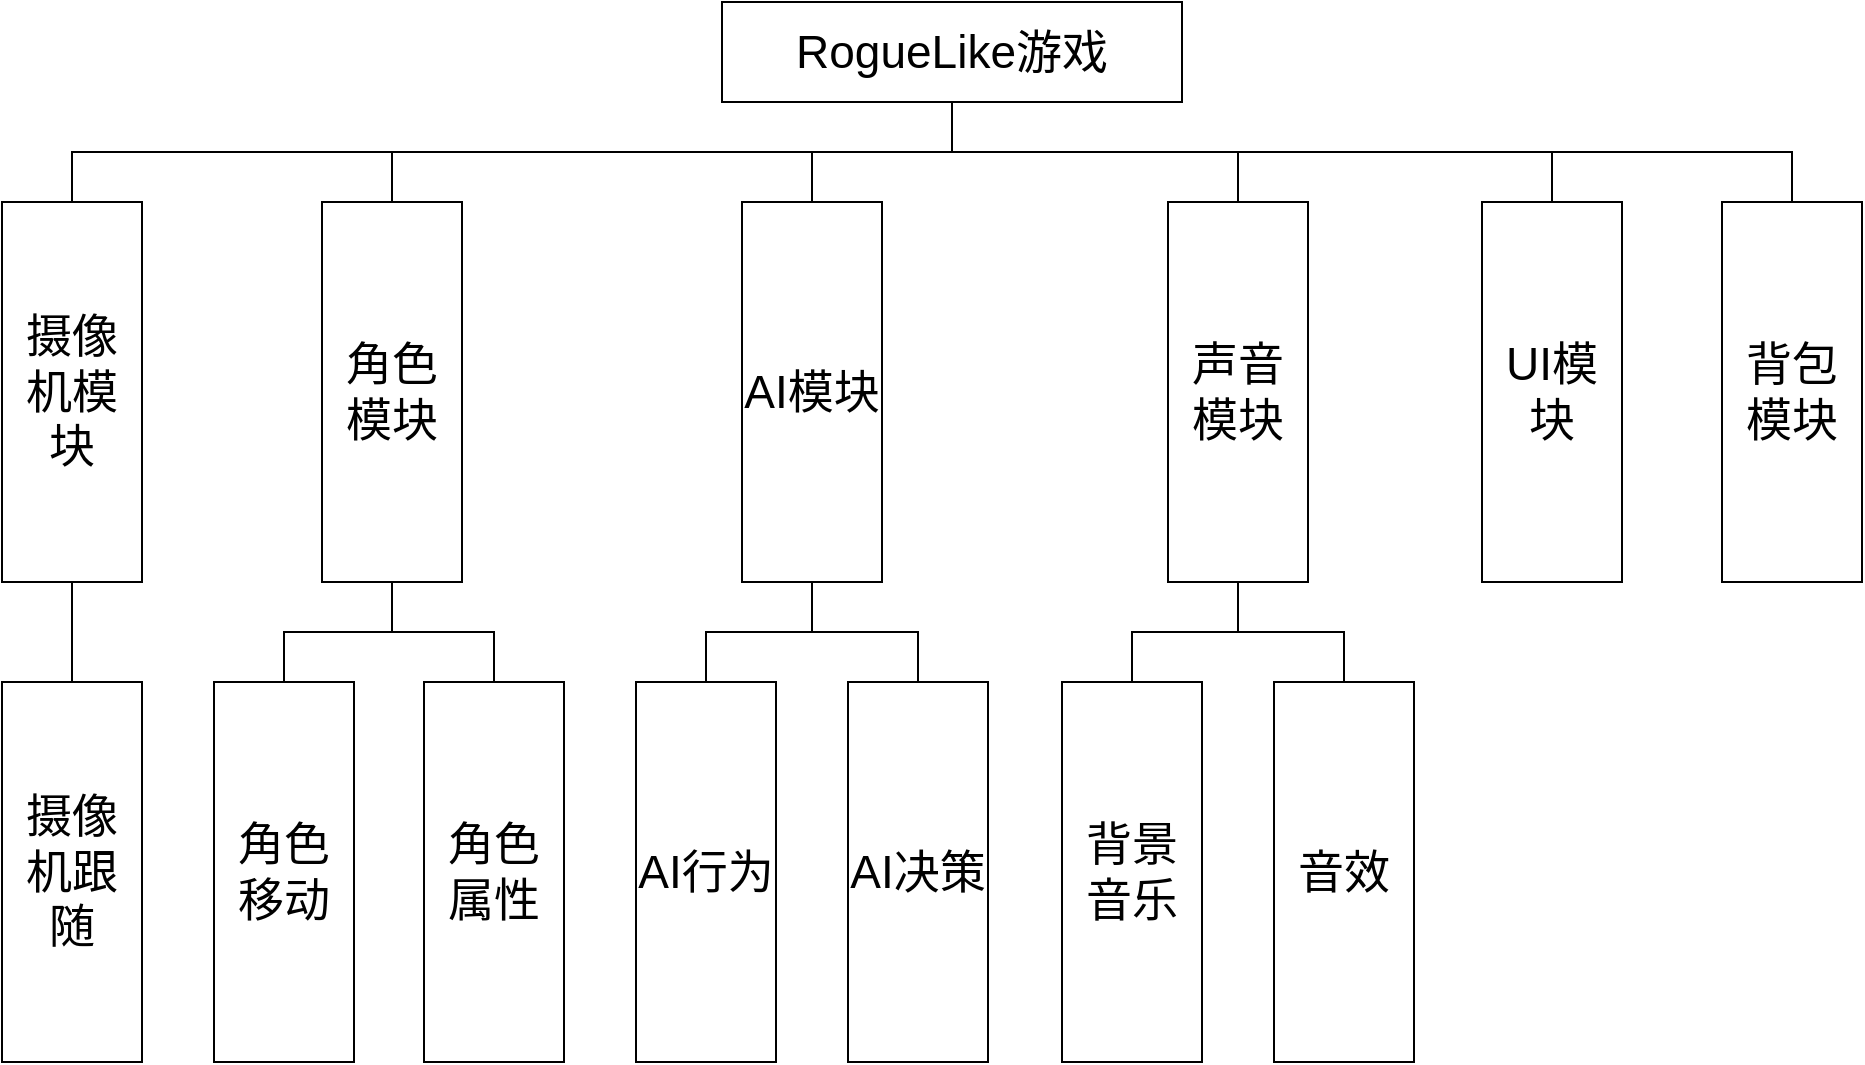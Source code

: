 <mxfile version="24.2.2" type="github">
  <diagram name="第 1 页" id="ARZ3vlUCNHAsFOynymSC">
    <mxGraphModel dx="1221" dy="765" grid="1" gridSize="10" guides="1" tooltips="1" connect="1" arrows="1" fold="1" page="1" pageScale="1" pageWidth="827" pageHeight="1169" math="0" shadow="0">
      <root>
        <mxCell id="0" />
        <mxCell id="1" parent="0" />
        <mxCell id="pDKQwForPUbPkwStvEQX-51" value="" style="edgeStyle=elbowEdgeStyle;rounded=0;orthogonalLoop=1;jettySize=auto;html=1;elbow=vertical;fontSize=23;endArrow=none;endFill=0;startArrow=none;startFill=0;" edge="1" parent="1" source="pDKQwForPUbPkwStvEQX-54" target="pDKQwForPUbPkwStvEQX-56">
          <mxGeometry relative="1" as="geometry" />
        </mxCell>
        <mxCell id="pDKQwForPUbPkwStvEQX-52" style="edgeStyle=elbowEdgeStyle;rounded=0;orthogonalLoop=1;jettySize=auto;html=1;exitX=0.5;exitY=1;exitDx=0;exitDy=0;elbow=vertical;endArrow=none;endFill=0;" edge="1" parent="1" source="pDKQwForPUbPkwStvEQX-54" target="pDKQwForPUbPkwStvEQX-75">
          <mxGeometry relative="1" as="geometry" />
        </mxCell>
        <mxCell id="pDKQwForPUbPkwStvEQX-53" style="edgeStyle=elbowEdgeStyle;rounded=0;orthogonalLoop=1;jettySize=auto;html=1;elbow=vertical;endArrow=none;endFill=0;" edge="1" parent="1" source="pDKQwForPUbPkwStvEQX-54" target="pDKQwForPUbPkwStvEQX-79">
          <mxGeometry relative="1" as="geometry" />
        </mxCell>
        <mxCell id="pDKQwForPUbPkwStvEQX-54" value="RogueLike游戏" style="rounded=0;whiteSpace=wrap;html=1;fontSize=23;flipH=1;" vertex="1" parent="1">
          <mxGeometry x="470" y="110" width="230" height="50" as="geometry" />
        </mxCell>
        <mxCell id="pDKQwForPUbPkwStvEQX-55" value="" style="edgeStyle=elbowEdgeStyle;rounded=0;orthogonalLoop=1;jettySize=auto;html=1;endArrow=none;endFill=0;startArrow=none;startFill=0;elbow=vertical;" edge="1" parent="1" source="pDKQwForPUbPkwStvEQX-56" target="pDKQwForPUbPkwStvEQX-67">
          <mxGeometry relative="1" as="geometry" />
        </mxCell>
        <mxCell id="pDKQwForPUbPkwStvEQX-56" value="摄像机模块" style="whiteSpace=wrap;html=1;rounded=0;horizontal=1;fontSize=23;flipH=1;flipV=1;" vertex="1" parent="1">
          <mxGeometry x="110" y="210" width="70" height="190" as="geometry" />
        </mxCell>
        <mxCell id="pDKQwForPUbPkwStvEQX-57" style="edgeStyle=elbowEdgeStyle;rounded=0;orthogonalLoop=1;jettySize=auto;html=1;fontSize=23;endArrow=none;endFill=0;startArrow=none;startFill=0;elbow=vertical;" edge="1" parent="1" source="pDKQwForPUbPkwStvEQX-60" target="pDKQwForPUbPkwStvEQX-54">
          <mxGeometry relative="1" as="geometry" />
        </mxCell>
        <mxCell id="pDKQwForPUbPkwStvEQX-58" value="" style="edgeStyle=elbowEdgeStyle;rounded=0;orthogonalLoop=1;jettySize=auto;html=1;endArrow=none;endFill=0;startArrow=none;startFill=0;elbow=vertical;" edge="1" parent="1" source="pDKQwForPUbPkwStvEQX-60" target="pDKQwForPUbPkwStvEQX-68">
          <mxGeometry relative="1" as="geometry" />
        </mxCell>
        <mxCell id="pDKQwForPUbPkwStvEQX-59" value="" style="edgeStyle=elbowEdgeStyle;rounded=0;orthogonalLoop=1;jettySize=auto;html=1;startArrow=none;startFill=0;endArrow=none;endFill=0;elbow=vertical;" edge="1" parent="1" source="pDKQwForPUbPkwStvEQX-60" target="pDKQwForPUbPkwStvEQX-69">
          <mxGeometry relative="1" as="geometry" />
        </mxCell>
        <mxCell id="pDKQwForPUbPkwStvEQX-60" value="角色模块" style="whiteSpace=wrap;html=1;rounded=0;fontSize=23;verticalAlign=middle;horizontal=1;labelPosition=center;verticalLabelPosition=middle;align=center;flipH=1;flipV=1;" vertex="1" parent="1">
          <mxGeometry x="270" y="210" width="70" height="190" as="geometry" />
        </mxCell>
        <mxCell id="pDKQwForPUbPkwStvEQX-61" style="edgeStyle=elbowEdgeStyle;rounded=0;orthogonalLoop=1;jettySize=auto;html=1;exitX=0.5;exitY=0;exitDx=0;exitDy=0;fontSize=23;endArrow=none;endFill=0;startArrow=none;startFill=0;elbow=vertical;" edge="1" parent="1" source="pDKQwForPUbPkwStvEQX-63" target="pDKQwForPUbPkwStvEQX-54">
          <mxGeometry relative="1" as="geometry" />
        </mxCell>
        <mxCell id="pDKQwForPUbPkwStvEQX-62" value="" style="edgeStyle=elbowEdgeStyle;rounded=0;orthogonalLoop=1;jettySize=auto;html=1;startArrow=none;startFill=0;endArrow=none;endFill=0;elbow=vertical;" edge="1" parent="1" source="pDKQwForPUbPkwStvEQX-63" target="pDKQwForPUbPkwStvEQX-72">
          <mxGeometry relative="1" as="geometry" />
        </mxCell>
        <mxCell id="pDKQwForPUbPkwStvEQX-63" value="AI模块" style="whiteSpace=wrap;html=1;rounded=0;fontSize=23;flipH=0;flipV=1;" vertex="1" parent="1">
          <mxGeometry x="480" y="210" width="70" height="190" as="geometry" />
        </mxCell>
        <mxCell id="pDKQwForPUbPkwStvEQX-64" style="edgeStyle=elbowEdgeStyle;rounded=0;orthogonalLoop=1;jettySize=auto;html=1;exitX=0.5;exitY=0;exitDx=0;exitDy=0;fontSize=23;endArrow=none;endFill=0;startArrow=none;startFill=0;elbow=vertical;" edge="1" parent="1" source="pDKQwForPUbPkwStvEQX-66" target="pDKQwForPUbPkwStvEQX-54">
          <mxGeometry relative="1" as="geometry" />
        </mxCell>
        <mxCell id="pDKQwForPUbPkwStvEQX-66" value="UI模块" style="whiteSpace=wrap;html=1;rounded=0;fontSize=23;flipH=0;flipV=1;" vertex="1" parent="1">
          <mxGeometry x="850" y="210" width="70" height="190" as="geometry" />
        </mxCell>
        <mxCell id="pDKQwForPUbPkwStvEQX-67" value="摄像机跟随" style="whiteSpace=wrap;html=1;rounded=0;horizontal=1;fontSize=23;flipH=1;flipV=0;" vertex="1" parent="1">
          <mxGeometry x="110" y="450" width="70" height="190" as="geometry" />
        </mxCell>
        <mxCell id="pDKQwForPUbPkwStvEQX-68" value="角色移动" style="whiteSpace=wrap;html=1;rounded=0;fontSize=23;verticalAlign=middle;horizontal=1;labelPosition=center;verticalLabelPosition=middle;align=center;flipH=1;flipV=0;" vertex="1" parent="1">
          <mxGeometry x="216" y="450" width="70" height="190" as="geometry" />
        </mxCell>
        <mxCell id="pDKQwForPUbPkwStvEQX-69" value="角色属性" style="whiteSpace=wrap;html=1;rounded=0;fontSize=23;verticalAlign=middle;horizontal=1;labelPosition=center;verticalLabelPosition=middle;align=center;flipH=1;flipV=0;" vertex="1" parent="1">
          <mxGeometry x="321" y="450" width="70" height="190" as="geometry" />
        </mxCell>
        <mxCell id="pDKQwForPUbPkwStvEQX-70" style="edgeStyle=elbowEdgeStyle;rounded=0;orthogonalLoop=1;jettySize=auto;html=1;exitX=0.5;exitY=0;exitDx=0;exitDy=0;startArrow=none;startFill=0;endArrow=none;endFill=0;elbow=vertical;" edge="1" parent="1" source="pDKQwForPUbPkwStvEQX-71" target="pDKQwForPUbPkwStvEQX-63">
          <mxGeometry relative="1" as="geometry" />
        </mxCell>
        <mxCell id="pDKQwForPUbPkwStvEQX-71" value="AI决策" style="whiteSpace=wrap;html=1;rounded=0;fontSize=23;flipH=0;flipV=0;" vertex="1" parent="1">
          <mxGeometry x="533" y="450" width="70" height="190" as="geometry" />
        </mxCell>
        <mxCell id="pDKQwForPUbPkwStvEQX-72" value="AI行为" style="whiteSpace=wrap;html=1;rounded=0;fontSize=23;flipH=0;flipV=0;" vertex="1" parent="1">
          <mxGeometry x="427" y="450" width="70" height="190" as="geometry" />
        </mxCell>
        <mxCell id="pDKQwForPUbPkwStvEQX-73" value="" style="edgeStyle=elbowEdgeStyle;rounded=0;orthogonalLoop=1;jettySize=auto;html=1;elbow=vertical;endArrow=none;endFill=0;" edge="1" parent="1" source="pDKQwForPUbPkwStvEQX-75" target="pDKQwForPUbPkwStvEQX-77">
          <mxGeometry relative="1" as="geometry" />
        </mxCell>
        <mxCell id="pDKQwForPUbPkwStvEQX-74" style="edgeStyle=elbowEdgeStyle;rounded=0;orthogonalLoop=1;jettySize=auto;html=1;elbow=vertical;endArrow=none;endFill=0;" edge="1" parent="1" source="pDKQwForPUbPkwStvEQX-75" target="pDKQwForPUbPkwStvEQX-78">
          <mxGeometry relative="1" as="geometry" />
        </mxCell>
        <mxCell id="pDKQwForPUbPkwStvEQX-75" value="声音模块" style="whiteSpace=wrap;html=1;rounded=0;fontSize=23;flipH=1;flipV=1;" vertex="1" parent="1">
          <mxGeometry x="693" y="210" width="70" height="190" as="geometry" />
        </mxCell>
        <mxCell id="pDKQwForPUbPkwStvEQX-77" value="背景音乐" style="whiteSpace=wrap;html=1;rounded=0;fontSize=23;flipH=1;" vertex="1" parent="1">
          <mxGeometry x="640" y="450" width="70" height="190" as="geometry" />
        </mxCell>
        <mxCell id="pDKQwForPUbPkwStvEQX-78" value="音效" style="whiteSpace=wrap;html=1;rounded=0;fontSize=23;flipH=1;" vertex="1" parent="1">
          <mxGeometry x="746" y="450" width="70" height="190" as="geometry" />
        </mxCell>
        <mxCell id="pDKQwForPUbPkwStvEQX-79" value="背包模块" style="whiteSpace=wrap;html=1;rounded=0;fontSize=23;flipH=1;flipV=1;" vertex="1" parent="1">
          <mxGeometry x="970" y="210" width="70" height="190" as="geometry" />
        </mxCell>
      </root>
    </mxGraphModel>
  </diagram>
</mxfile>
